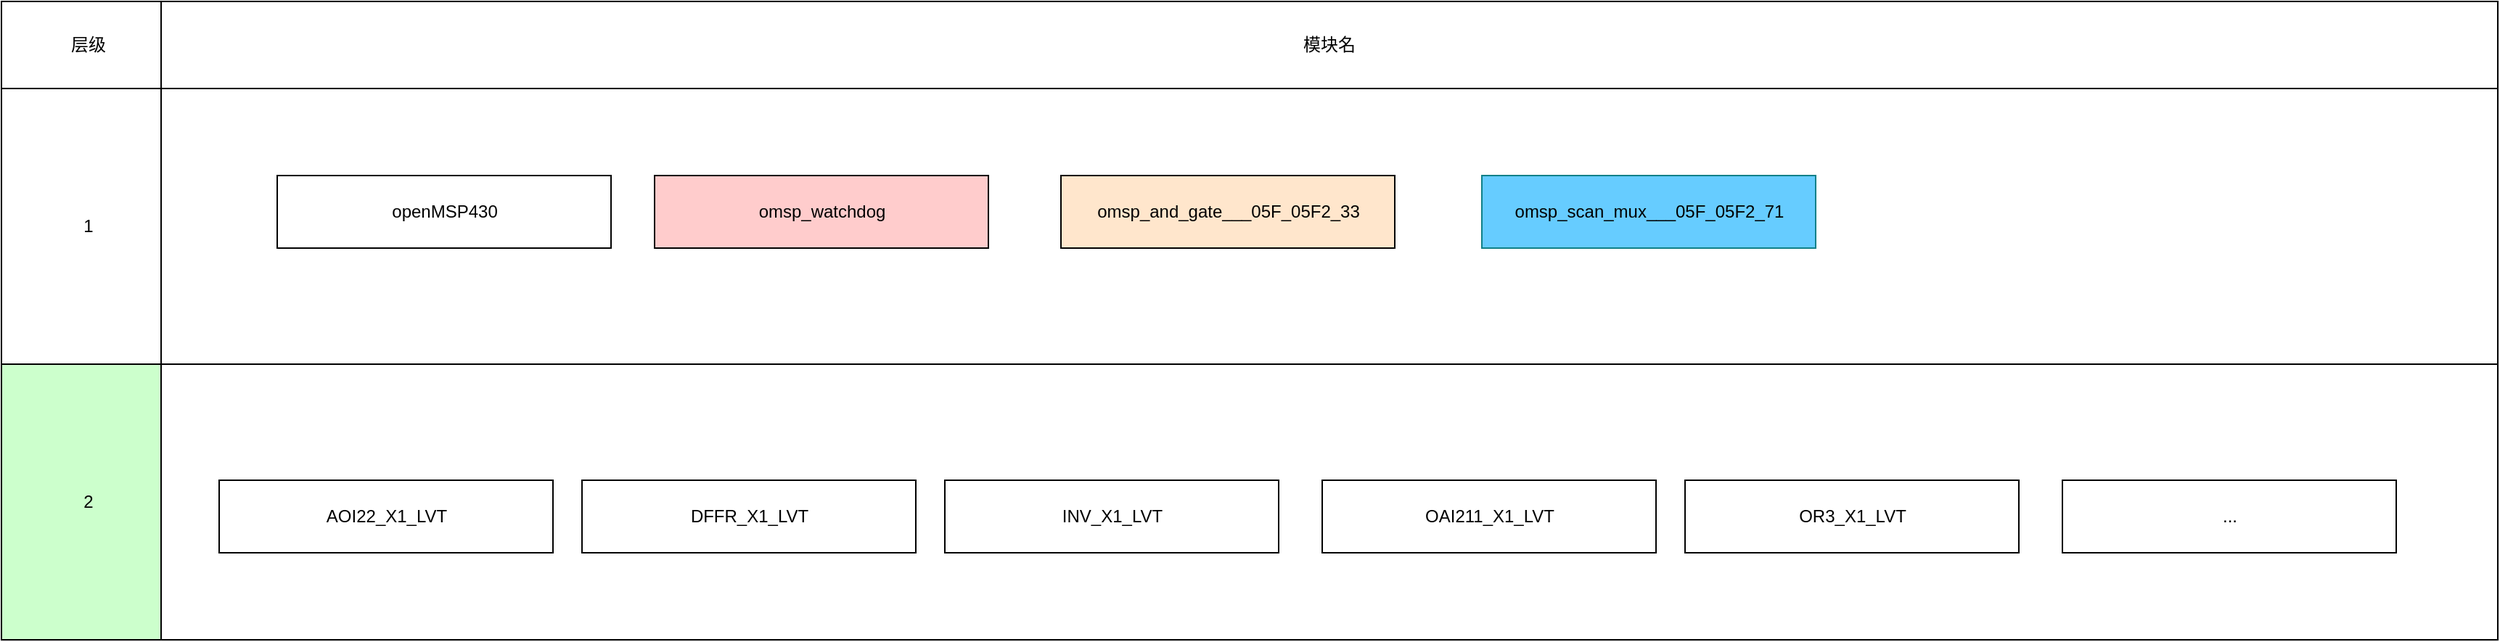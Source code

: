 <mxfile>
    <diagram id="u_RkFO07nyA1GicoJsF7" name="第 1 页">
        <mxGraphModel dx="2607" dy="915" grid="1" gridSize="10" guides="1" tooltips="1" connect="1" arrows="1" fold="1" page="1" pageScale="1" pageWidth="850" pageHeight="1100" math="0" shadow="0">
            <root>
                <mxCell id="0"/>
                <mxCell id="1" parent="0"/>
                <mxCell id="33" value="" style="group" parent="1" vertex="1" connectable="0">
                    <mxGeometry x="-270" y="90" width="1720" height="60" as="geometry"/>
                </mxCell>
                <mxCell id="31" value="层级" style="rounded=0;whiteSpace=wrap;html=1;" parent="33" vertex="1">
                    <mxGeometry width="120" height="60" as="geometry"/>
                </mxCell>
                <mxCell id="32" value="模块名" style="rounded=0;whiteSpace=wrap;html=1;" parent="33" vertex="1">
                    <mxGeometry x="110" width="1610" height="60" as="geometry"/>
                </mxCell>
                <mxCell id="45" value="" style="group" parent="1" vertex="1" connectable="0">
                    <mxGeometry x="-270" y="340" width="1720" height="190" as="geometry"/>
                </mxCell>
                <mxCell id="46" value="2" style="rounded=0;whiteSpace=wrap;html=1;fillColor=#CCFFCC;" parent="45" vertex="1">
                    <mxGeometry width="120" height="190" as="geometry"/>
                </mxCell>
                <mxCell id="47" value="" style="rounded=0;whiteSpace=wrap;html=1;" parent="45" vertex="1">
                    <mxGeometry x="110" width="1610" height="190" as="geometry"/>
                </mxCell>
                <mxCell id="27" value="" style="group" parent="45" vertex="1" connectable="0">
                    <mxGeometry x="150" y="80" width="1500" height="50" as="geometry"/>
                </mxCell>
                <mxCell id="21" value="AOI22_X1_LVT" style="html=1;" parent="27" vertex="1">
                    <mxGeometry width="230" height="50" as="geometry"/>
                </mxCell>
                <mxCell id="22" value="DFFR_X1_LVT" style="html=1;" parent="27" vertex="1">
                    <mxGeometry x="250" width="230" height="50" as="geometry"/>
                </mxCell>
                <mxCell id="23" value="INV_X1_LVT" style="html=1;" parent="27" vertex="1">
                    <mxGeometry x="500" width="230" height="50" as="geometry"/>
                </mxCell>
                <mxCell id="24" value="OAI211_X1_LVT" style="html=1;" parent="27" vertex="1">
                    <mxGeometry x="760" width="230" height="50" as="geometry"/>
                </mxCell>
                <mxCell id="25" value="OR3_X1_LVT" style="html=1;" parent="27" vertex="1">
                    <mxGeometry x="1010" width="230" height="50" as="geometry"/>
                </mxCell>
                <mxCell id="26" value="..." style="html=1;" parent="27" vertex="1">
                    <mxGeometry x="1270" width="230" height="50" as="geometry"/>
                </mxCell>
                <mxCell id="40" value="" style="group" parent="1" vertex="1" connectable="0">
                    <mxGeometry x="-270" y="150" width="1720" height="190" as="geometry"/>
                </mxCell>
                <mxCell id="35" value="1" style="rounded=0;whiteSpace=wrap;html=1;" parent="40" vertex="1">
                    <mxGeometry width="120" height="190" as="geometry"/>
                </mxCell>
                <mxCell id="36" value="" style="rounded=0;whiteSpace=wrap;html=1;" parent="40" vertex="1">
                    <mxGeometry x="110" width="1610" height="190" as="geometry"/>
                </mxCell>
                <mxCell id="20" value="openMSP430" style="html=1;container=1;" parent="40" vertex="1">
                    <mxGeometry x="190" y="60" width="230" height="50" as="geometry"/>
                </mxCell>
                <mxCell id="14" value="omsp_watchdog" style="html=1;fillColor=#FFCCCC;" parent="40" vertex="1">
                    <mxGeometry x="450" y="60" width="230" height="50" as="geometry"/>
                </mxCell>
                <mxCell id="8" value="omsp_and_gate___05F_05F2_33" style="html=1;fillColor=#FFE6CC;" parent="40" vertex="1">
                    <mxGeometry x="730" y="60" width="230" height="50" as="geometry"/>
                </mxCell>
                <mxCell id="11" value="omsp_scan_mux___05F_05F2_71" style="html=1;fillColor=#66CCFF;strokeColor=#0e8088;" parent="40" vertex="1">
                    <mxGeometry x="1020" y="60" width="230" height="50" as="geometry"/>
                </mxCell>
            </root>
        </mxGraphModel>
    </diagram>
</mxfile>